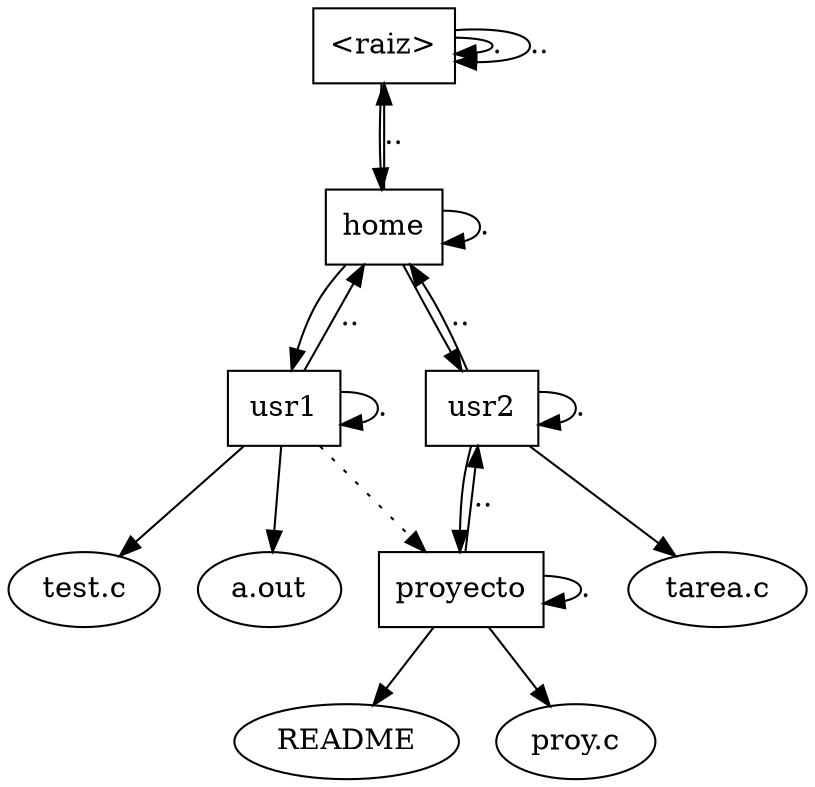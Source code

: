 #+begin_src dot :exports results :file ltxpng/directorio_DAG_completo.png
digraph G {
  root -> root [label="."];
  root -> root [label=".."];

  root -> home;
  home -> home [label="."];
  home -> root [label=".."];

  home -> usr1;
  usr1 -> home [label=".."];
  usr1 -> usr1 [label="."];
  home -> usr2;
  usr2 -> home [label=".."];
  usr2 -> usr2 [label="."];

  usr1 -> test_c1;
  usr1 -> a_out;
  usr1 -> proyecto [style="dotted"];
  proyecto -> proyecto [label="."];
  proyecto -> usr2 [label=".."];
  usr2 -> tarea_c2;
  usr2 -> proyecto;

  proyecto -> README;
  proyecto -> proy_c;

  root [label="<raiz>", shape=box];
  home [shape=box];
  usr1 [shape=box];
  usr2 [shape=box];
  proyecto [shape=box];
  a_out [label="a.out"];
  test_c1 [label="test.c"];
  tarea_c2 [label="tarea.c"];
  proy_c [label="proy.c"];
}
#+end_src

